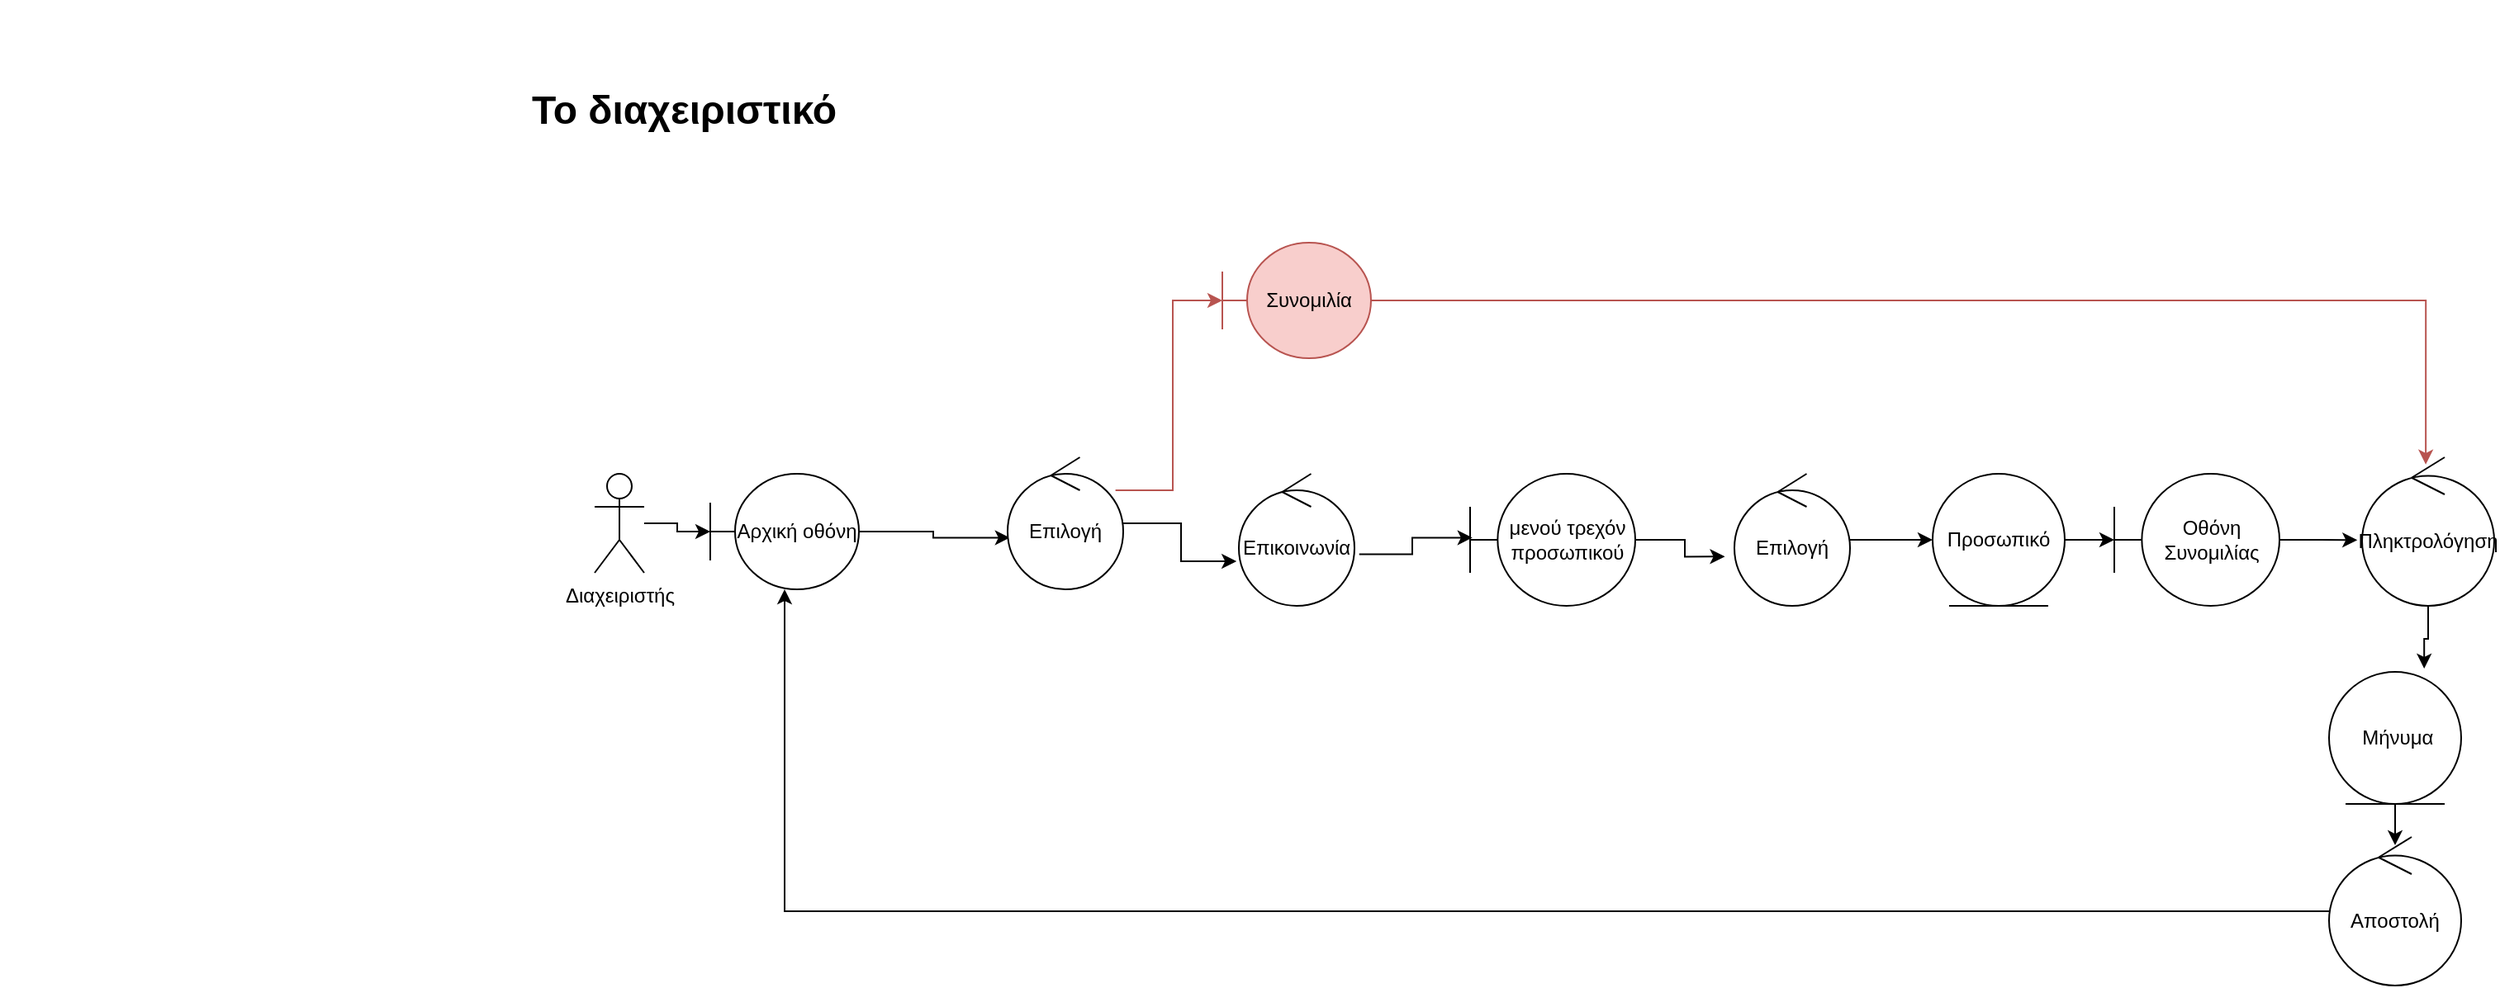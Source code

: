 <mxfile version="14.6.1" type="device"><diagram name="Page-1" id="929967ad-93f9-6ef4-fab6-5d389245f69c"><mxGraphModel dx="1422" dy="735" grid="1" gridSize="10" guides="1" tooltips="1" connect="1" arrows="1" fold="1" page="1" pageScale="1.5" pageWidth="1169" pageHeight="826" background="none" math="0" shadow="0"><root><mxCell id="0" style=";html=1;"/><mxCell id="1" style=";html=1;" parent="0"/><mxCell id="1672d66443f91eb5-23" value="&lt;br/&gt;&lt;pre class=&quot;western&quot; lang=&quot;el-GR&quot;&gt;&lt;font face=&quot;Bahnschrift, sans-serif&quot;&gt;&lt;b&gt;Το διαχειριστικό προσωπικό θέλει να επικοινωνήσει με ιατρικό προσωπικό.&lt;/b&gt;&lt;/font&gt;&lt;/pre&gt;&lt;br/&gt;" style="text;strokeColor=none;fillColor=none;html=1;fontSize=24;fontStyle=1;verticalAlign=middle;align=center;" parent="1" vertex="1"><mxGeometry x="170" y="290" width="1510" height="40" as="geometry"/></mxCell><mxCell id="89gJJdfsEHyWe4KBx-3g-4" style="edgeStyle=orthogonalEdgeStyle;rounded=0;orthogonalLoop=1;jettySize=auto;html=1;entryX=0;entryY=0.5;entryDx=0;entryDy=0;" parent="1" source="89gJJdfsEHyWe4KBx-3g-1" target="89gJJdfsEHyWe4KBx-3g-3" edge="1"><mxGeometry relative="1" as="geometry"/></mxCell><mxCell id="89gJJdfsEHyWe4KBx-3g-1" value="Διαχειριστής" style="shape=umlActor;verticalLabelPosition=bottom;verticalAlign=top;html=1;outlineConnect=0;" parent="1" vertex="1"><mxGeometry x="530" y="530" width="30" height="60" as="geometry"/></mxCell><mxCell id="89gJJdfsEHyWe4KBx-3g-65" style="edgeStyle=orthogonalEdgeStyle;rounded=0;orthogonalLoop=1;jettySize=auto;html=1;entryX=0.02;entryY=0.609;entryDx=0;entryDy=0;entryPerimeter=0;" parent="1" source="89gJJdfsEHyWe4KBx-3g-3" target="89gJJdfsEHyWe4KBx-3g-29" edge="1"><mxGeometry relative="1" as="geometry"/></mxCell><mxCell id="89gJJdfsEHyWe4KBx-3g-3" value="Αρχική οθόνη" style="shape=umlBoundary;whiteSpace=wrap;html=1;fontFamily=Helvetica;fontSize=12;fontColor=#000000;align=center;strokeColor=#000000;fillColor=#ffffff;" parent="1" vertex="1"><mxGeometry x="600" y="530" width="90" height="70" as="geometry"/></mxCell><mxCell id="89gJJdfsEHyWe4KBx-3g-67" style="edgeStyle=orthogonalEdgeStyle;rounded=0;orthogonalLoop=1;jettySize=auto;html=1;entryX=-0.02;entryY=0.663;entryDx=0;entryDy=0;entryPerimeter=0;" parent="1" source="89gJJdfsEHyWe4KBx-3g-29" target="89gJJdfsEHyWe4KBx-3g-70" edge="1"><mxGeometry relative="1" as="geometry"><mxPoint x="914.3" y="573.04" as="targetPoint"/></mxGeometry></mxCell><mxCell id="89gJJdfsEHyWe4KBx-3g-85" style="edgeStyle=orthogonalEdgeStyle;rounded=0;orthogonalLoop=1;jettySize=auto;html=1;entryX=0;entryY=0.5;entryDx=0;entryDy=0;fillColor=#f8cecc;strokeColor=#b85450;" parent="1" source="89gJJdfsEHyWe4KBx-3g-29" target="89gJJdfsEHyWe4KBx-3g-84" edge="1"><mxGeometry relative="1" as="geometry"><Array as="points"><mxPoint x="880" y="540"/><mxPoint x="880" y="425"/></Array></mxGeometry></mxCell><mxCell id="89gJJdfsEHyWe4KBx-3g-29" value="Επιλογή" style="ellipse;shape=umlControl;whiteSpace=wrap;html=1;" parent="1" vertex="1"><mxGeometry x="780" y="520" width="70" height="80" as="geometry"/></mxCell><mxCell id="89gJJdfsEHyWe4KBx-3g-69" style="edgeStyle=orthogonalEdgeStyle;rounded=0;orthogonalLoop=1;jettySize=auto;html=1;entryX=0.014;entryY=0.484;entryDx=0;entryDy=0;exitX=1.041;exitY=0.609;exitDx=0;exitDy=0;exitPerimeter=0;entryPerimeter=0;" parent="1" source="89gJJdfsEHyWe4KBx-3g-70" target="89gJJdfsEHyWe4KBx-3g-71" edge="1"><mxGeometry relative="1" as="geometry"><mxPoint x="1020" y="570" as="sourcePoint"/><mxPoint x="1080" y="570" as="targetPoint"/></mxGeometry></mxCell><mxCell id="89gJJdfsEHyWe4KBx-3g-70" value="Επικοινωνία" style="ellipse;shape=umlControl;whiteSpace=wrap;html=1;" parent="1" vertex="1"><mxGeometry x="920" y="530" width="70" height="80" as="geometry"/></mxCell><mxCell id="89gJJdfsEHyWe4KBx-3g-73" style="edgeStyle=orthogonalEdgeStyle;rounded=0;orthogonalLoop=1;jettySize=auto;html=1;entryX=-0.082;entryY=0.627;entryDx=0;entryDy=0;entryPerimeter=0;" parent="1" source="89gJJdfsEHyWe4KBx-3g-71" target="89gJJdfsEHyWe4KBx-3g-72" edge="1"><mxGeometry relative="1" as="geometry"/></mxCell><mxCell id="89gJJdfsEHyWe4KBx-3g-71" value="μενού τρεχόν προσωπικού" style="shape=umlBoundary;whiteSpace=wrap;html=1;" parent="1" vertex="1"><mxGeometry x="1060" y="530" width="100" height="80" as="geometry"/></mxCell><mxCell id="89gJJdfsEHyWe4KBx-3g-75" style="edgeStyle=orthogonalEdgeStyle;rounded=0;orthogonalLoop=1;jettySize=auto;html=1;entryX=0;entryY=0.5;entryDx=0;entryDy=0;" parent="1" source="89gJJdfsEHyWe4KBx-3g-72" target="89gJJdfsEHyWe4KBx-3g-74" edge="1"><mxGeometry relative="1" as="geometry"/></mxCell><mxCell id="89gJJdfsEHyWe4KBx-3g-72" value="Επιλογή" style="ellipse;shape=umlControl;whiteSpace=wrap;html=1;" parent="1" vertex="1"><mxGeometry x="1220" y="530" width="70" height="80" as="geometry"/></mxCell><mxCell id="89gJJdfsEHyWe4KBx-3g-77" style="edgeStyle=orthogonalEdgeStyle;rounded=0;orthogonalLoop=1;jettySize=auto;html=1;entryX=0;entryY=0.5;entryDx=0;entryDy=0;" parent="1" source="89gJJdfsEHyWe4KBx-3g-74" target="89gJJdfsEHyWe4KBx-3g-76" edge="1"><mxGeometry relative="1" as="geometry"/></mxCell><mxCell id="89gJJdfsEHyWe4KBx-3g-74" value="Προσωπικό" style="ellipse;shape=umlEntity;whiteSpace=wrap;html=1;" parent="1" vertex="1"><mxGeometry x="1340" y="530" width="80" height="80" as="geometry"/></mxCell><mxCell id="89gJJdfsEHyWe4KBx-3g-79" style="edgeStyle=orthogonalEdgeStyle;rounded=0;orthogonalLoop=1;jettySize=auto;html=1;entryX=-0.036;entryY=0.557;entryDx=0;entryDy=0;entryPerimeter=0;" parent="1" source="89gJJdfsEHyWe4KBx-3g-76" target="89gJJdfsEHyWe4KBx-3g-78" edge="1"><mxGeometry relative="1" as="geometry"/></mxCell><mxCell id="89gJJdfsEHyWe4KBx-3g-76" value="Οθόνη Συνομιλίας" style="shape=umlBoundary;whiteSpace=wrap;html=1;fontFamily=Helvetica;fontSize=12;fontColor=#000000;align=center;strokeColor=#000000;fillColor=#ffffff;" parent="1" vertex="1"><mxGeometry x="1450" y="530" width="100" height="80" as="geometry"/></mxCell><mxCell id="Yis1ACHo03O2AmnO9l9W-5" style="edgeStyle=orthogonalEdgeStyle;rounded=0;orthogonalLoop=1;jettySize=auto;html=1;entryX=0.72;entryY=-0.025;entryDx=0;entryDy=0;entryPerimeter=0;" parent="1" source="89gJJdfsEHyWe4KBx-3g-78" target="Yis1ACHo03O2AmnO9l9W-4" edge="1"><mxGeometry relative="1" as="geometry"/></mxCell><mxCell id="89gJJdfsEHyWe4KBx-3g-78" value="Πληκτρολόγηση" style="ellipse;shape=umlControl;whiteSpace=wrap;html=1;" parent="1" vertex="1"><mxGeometry x="1600" y="520" width="80" height="90" as="geometry"/></mxCell><mxCell id="Yis1ACHo03O2AmnO9l9W-3" style="edgeStyle=orthogonalEdgeStyle;rounded=0;orthogonalLoop=1;jettySize=auto;html=1;" parent="1" source="89gJJdfsEHyWe4KBx-3g-82" target="89gJJdfsEHyWe4KBx-3g-3" edge="1"><mxGeometry relative="1" as="geometry"><mxPoint x="1560" y="880" as="targetPoint"/></mxGeometry></mxCell><mxCell id="89gJJdfsEHyWe4KBx-3g-82" value="Αποστολή" style="ellipse;shape=umlControl;whiteSpace=wrap;html=1;" parent="1" vertex="1"><mxGeometry x="1580" y="750" width="80" height="90" as="geometry"/></mxCell><mxCell id="89gJJdfsEHyWe4KBx-3g-86" style="edgeStyle=orthogonalEdgeStyle;rounded=0;orthogonalLoop=1;jettySize=auto;html=1;entryX=0.482;entryY=0.049;entryDx=0;entryDy=0;entryPerimeter=0;fillColor=#f8cecc;strokeColor=#b85450;" parent="1" source="89gJJdfsEHyWe4KBx-3g-84" target="89gJJdfsEHyWe4KBx-3g-78" edge="1"><mxGeometry relative="1" as="geometry"/></mxCell><mxCell id="89gJJdfsEHyWe4KBx-3g-84" value="Συνομιλία" style="shape=umlBoundary;whiteSpace=wrap;html=1;fontFamily=Helvetica;fontSize=12;fontColor=#000000;align=center;strokeColor=#b85450;fillColor=#f8cecc;" parent="1" vertex="1"><mxGeometry x="910" y="390" width="90" height="70" as="geometry"/></mxCell><mxCell id="Yis1ACHo03O2AmnO9l9W-6" style="edgeStyle=orthogonalEdgeStyle;rounded=0;orthogonalLoop=1;jettySize=auto;html=1;entryX=0.5;entryY=0.056;entryDx=0;entryDy=0;entryPerimeter=0;" parent="1" source="Yis1ACHo03O2AmnO9l9W-4" target="89gJJdfsEHyWe4KBx-3g-82" edge="1"><mxGeometry relative="1" as="geometry"/></mxCell><mxCell id="Yis1ACHo03O2AmnO9l9W-4" value="&amp;nbsp;Μήνυμα" style="ellipse;shape=umlEntity;whiteSpace=wrap;html=1;fontFamily=Helvetica;fontSize=12;fontColor=#000000;align=center;strokeColor=#000000;fillColor=#ffffff;" parent="1" vertex="1"><mxGeometry x="1580" y="650" width="80" height="80" as="geometry"/></mxCell></root></mxGraphModel></diagram></mxfile>
